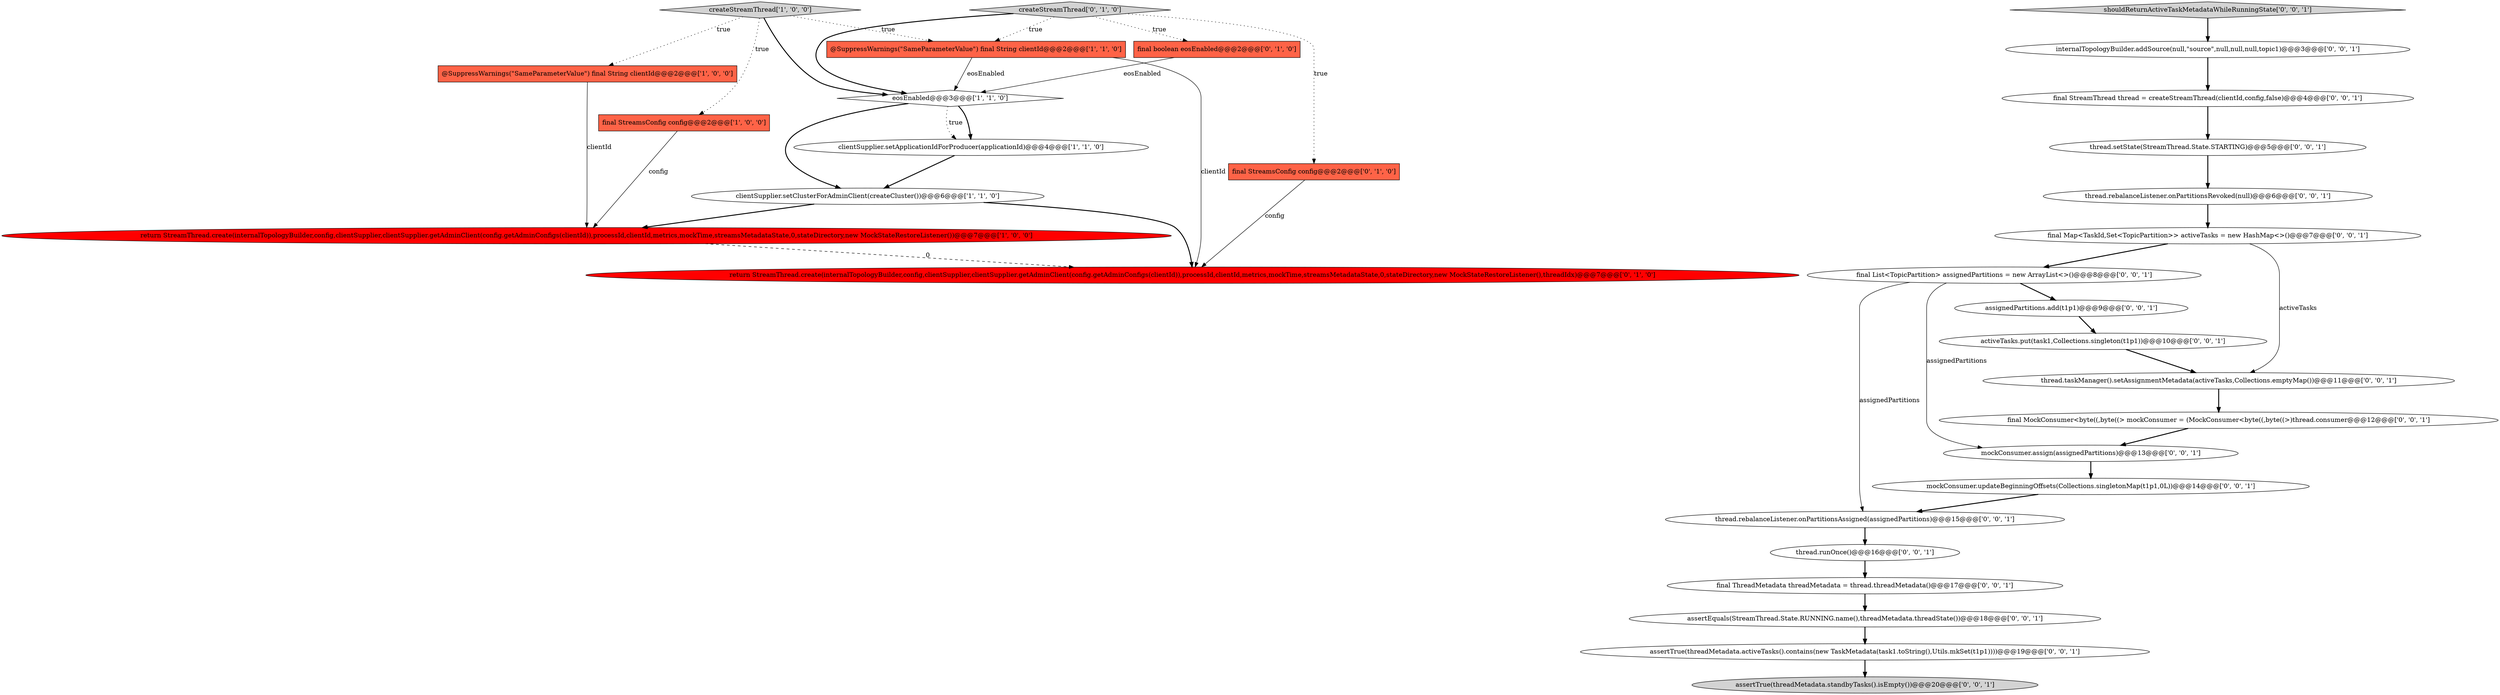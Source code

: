 digraph {
9 [style = filled, label = "final boolean eosEnabled@@@2@@@['0', '1', '0']", fillcolor = tomato, shape = box image = "AAA0AAABBB2BBB"];
19 [style = filled, label = "final Map<TaskId,Set<TopicPartition>> activeTasks = new HashMap<>()@@@7@@@['0', '0', '1']", fillcolor = white, shape = ellipse image = "AAA0AAABBB3BBB"];
24 [style = filled, label = "mockConsumer.updateBeginningOffsets(Collections.singletonMap(t1p1,0L))@@@14@@@['0', '0', '1']", fillcolor = white, shape = ellipse image = "AAA0AAABBB3BBB"];
7 [style = filled, label = "createStreamThread['1', '0', '0']", fillcolor = lightgray, shape = diamond image = "AAA0AAABBB1BBB"];
27 [style = filled, label = "thread.rebalanceListener.onPartitionsRevoked(null)@@@6@@@['0', '0', '1']", fillcolor = white, shape = ellipse image = "AAA0AAABBB3BBB"];
1 [style = filled, label = "@SuppressWarnings(\"SameParameterValue\") final String clientId@@@2@@@['1', '0', '0']", fillcolor = tomato, shape = box image = "AAA0AAABBB1BBB"];
10 [style = filled, label = "return StreamThread.create(internalTopologyBuilder,config,clientSupplier,clientSupplier.getAdminClient(config.getAdminConfigs(clientId)),processId,clientId,metrics,mockTime,streamsMetadataState,0,stateDirectory,new MockStateRestoreListener(),threadIdx)@@@7@@@['0', '1', '0']", fillcolor = red, shape = ellipse image = "AAA1AAABBB2BBB"];
25 [style = filled, label = "final List<TopicPartition> assignedPartitions = new ArrayList<>()@@@8@@@['0', '0', '1']", fillcolor = white, shape = ellipse image = "AAA0AAABBB3BBB"];
26 [style = filled, label = "mockConsumer.assign(assignedPartitions)@@@13@@@['0', '0', '1']", fillcolor = white, shape = ellipse image = "AAA0AAABBB3BBB"];
2 [style = filled, label = "return StreamThread.create(internalTopologyBuilder,config,clientSupplier,clientSupplier.getAdminClient(config.getAdminConfigs(clientId)),processId,clientId,metrics,mockTime,streamsMetadataState,0,stateDirectory,new MockStateRestoreListener())@@@7@@@['1', '0', '0']", fillcolor = red, shape = ellipse image = "AAA1AAABBB1BBB"];
3 [style = filled, label = "clientSupplier.setApplicationIdForProducer(applicationId)@@@4@@@['1', '1', '0']", fillcolor = white, shape = ellipse image = "AAA0AAABBB1BBB"];
28 [style = filled, label = "final MockConsumer<byte((,byte((> mockConsumer = (MockConsumer<byte((,byte((>)thread.consumer@@@12@@@['0', '0', '1']", fillcolor = white, shape = ellipse image = "AAA0AAABBB3BBB"];
15 [style = filled, label = "assignedPartitions.add(t1p1)@@@9@@@['0', '0', '1']", fillcolor = white, shape = ellipse image = "AAA0AAABBB3BBB"];
0 [style = filled, label = "final StreamsConfig config@@@2@@@['1', '0', '0']", fillcolor = tomato, shape = box image = "AAA0AAABBB1BBB"];
4 [style = filled, label = "clientSupplier.setClusterForAdminClient(createCluster())@@@6@@@['1', '1', '0']", fillcolor = white, shape = ellipse image = "AAA0AAABBB1BBB"];
14 [style = filled, label = "shouldReturnActiveTaskMetadataWhileRunningState['0', '0', '1']", fillcolor = lightgray, shape = diamond image = "AAA0AAABBB3BBB"];
21 [style = filled, label = "assertTrue(threadMetadata.activeTasks().contains(new TaskMetadata(task1.toString(),Utils.mkSet(t1p1))))@@@19@@@['0', '0', '1']", fillcolor = white, shape = ellipse image = "AAA0AAABBB3BBB"];
18 [style = filled, label = "thread.taskManager().setAssignmentMetadata(activeTasks,Collections.emptyMap())@@@11@@@['0', '0', '1']", fillcolor = white, shape = ellipse image = "AAA0AAABBB3BBB"];
6 [style = filled, label = "eosEnabled@@@3@@@['1', '1', '0']", fillcolor = white, shape = diamond image = "AAA0AAABBB1BBB"];
13 [style = filled, label = "final StreamThread thread = createStreamThread(clientId,config,false)@@@4@@@['0', '0', '1']", fillcolor = white, shape = ellipse image = "AAA0AAABBB3BBB"];
16 [style = filled, label = "thread.runOnce()@@@16@@@['0', '0', '1']", fillcolor = white, shape = ellipse image = "AAA0AAABBB3BBB"];
22 [style = filled, label = "assertTrue(threadMetadata.standbyTasks().isEmpty())@@@20@@@['0', '0', '1']", fillcolor = lightgray, shape = ellipse image = "AAA0AAABBB3BBB"];
29 [style = filled, label = "thread.rebalanceListener.onPartitionsAssigned(assignedPartitions)@@@15@@@['0', '0', '1']", fillcolor = white, shape = ellipse image = "AAA0AAABBB3BBB"];
20 [style = filled, label = "activeTasks.put(task1,Collections.singleton(t1p1))@@@10@@@['0', '0', '1']", fillcolor = white, shape = ellipse image = "AAA0AAABBB3BBB"];
23 [style = filled, label = "internalTopologyBuilder.addSource(null,\"source\",null,null,null,topic1)@@@3@@@['0', '0', '1']", fillcolor = white, shape = ellipse image = "AAA0AAABBB3BBB"];
8 [style = filled, label = "final StreamsConfig config@@@2@@@['0', '1', '0']", fillcolor = tomato, shape = box image = "AAA0AAABBB2BBB"];
30 [style = filled, label = "final ThreadMetadata threadMetadata = thread.threadMetadata()@@@17@@@['0', '0', '1']", fillcolor = white, shape = ellipse image = "AAA0AAABBB3BBB"];
5 [style = filled, label = "@SuppressWarnings(\"SameParameterValue\") final String clientId@@@2@@@['1', '1', '0']", fillcolor = tomato, shape = box image = "AAA0AAABBB1BBB"];
17 [style = filled, label = "assertEquals(StreamThread.State.RUNNING.name(),threadMetadata.threadState())@@@18@@@['0', '0', '1']", fillcolor = white, shape = ellipse image = "AAA0AAABBB3BBB"];
12 [style = filled, label = "thread.setState(StreamThread.State.STARTING)@@@5@@@['0', '0', '1']", fillcolor = white, shape = ellipse image = "AAA0AAABBB3BBB"];
11 [style = filled, label = "createStreamThread['0', '1', '0']", fillcolor = lightgray, shape = diamond image = "AAA0AAABBB2BBB"];
25->26 [style = solid, label="assignedPartitions"];
1->2 [style = solid, label="clientId"];
6->3 [style = bold, label=""];
4->10 [style = bold, label=""];
30->17 [style = bold, label=""];
19->18 [style = solid, label="activeTasks"];
11->6 [style = bold, label=""];
5->10 [style = solid, label="clientId"];
28->26 [style = bold, label=""];
11->9 [style = dotted, label="true"];
11->5 [style = dotted, label="true"];
24->29 [style = bold, label=""];
4->2 [style = bold, label=""];
7->0 [style = dotted, label="true"];
26->24 [style = bold, label=""];
3->4 [style = bold, label=""];
18->28 [style = bold, label=""];
9->6 [style = solid, label="eosEnabled"];
19->25 [style = bold, label=""];
2->10 [style = dashed, label="0"];
7->5 [style = dotted, label="true"];
20->18 [style = bold, label=""];
6->4 [style = bold, label=""];
13->12 [style = bold, label=""];
8->10 [style = solid, label="config"];
14->23 [style = bold, label=""];
23->13 [style = bold, label=""];
21->22 [style = bold, label=""];
15->20 [style = bold, label=""];
16->30 [style = bold, label=""];
7->6 [style = bold, label=""];
0->2 [style = solid, label="config"];
25->15 [style = bold, label=""];
5->6 [style = solid, label="eosEnabled"];
25->29 [style = solid, label="assignedPartitions"];
11->8 [style = dotted, label="true"];
27->19 [style = bold, label=""];
6->3 [style = dotted, label="true"];
7->1 [style = dotted, label="true"];
12->27 [style = bold, label=""];
29->16 [style = bold, label=""];
17->21 [style = bold, label=""];
}
